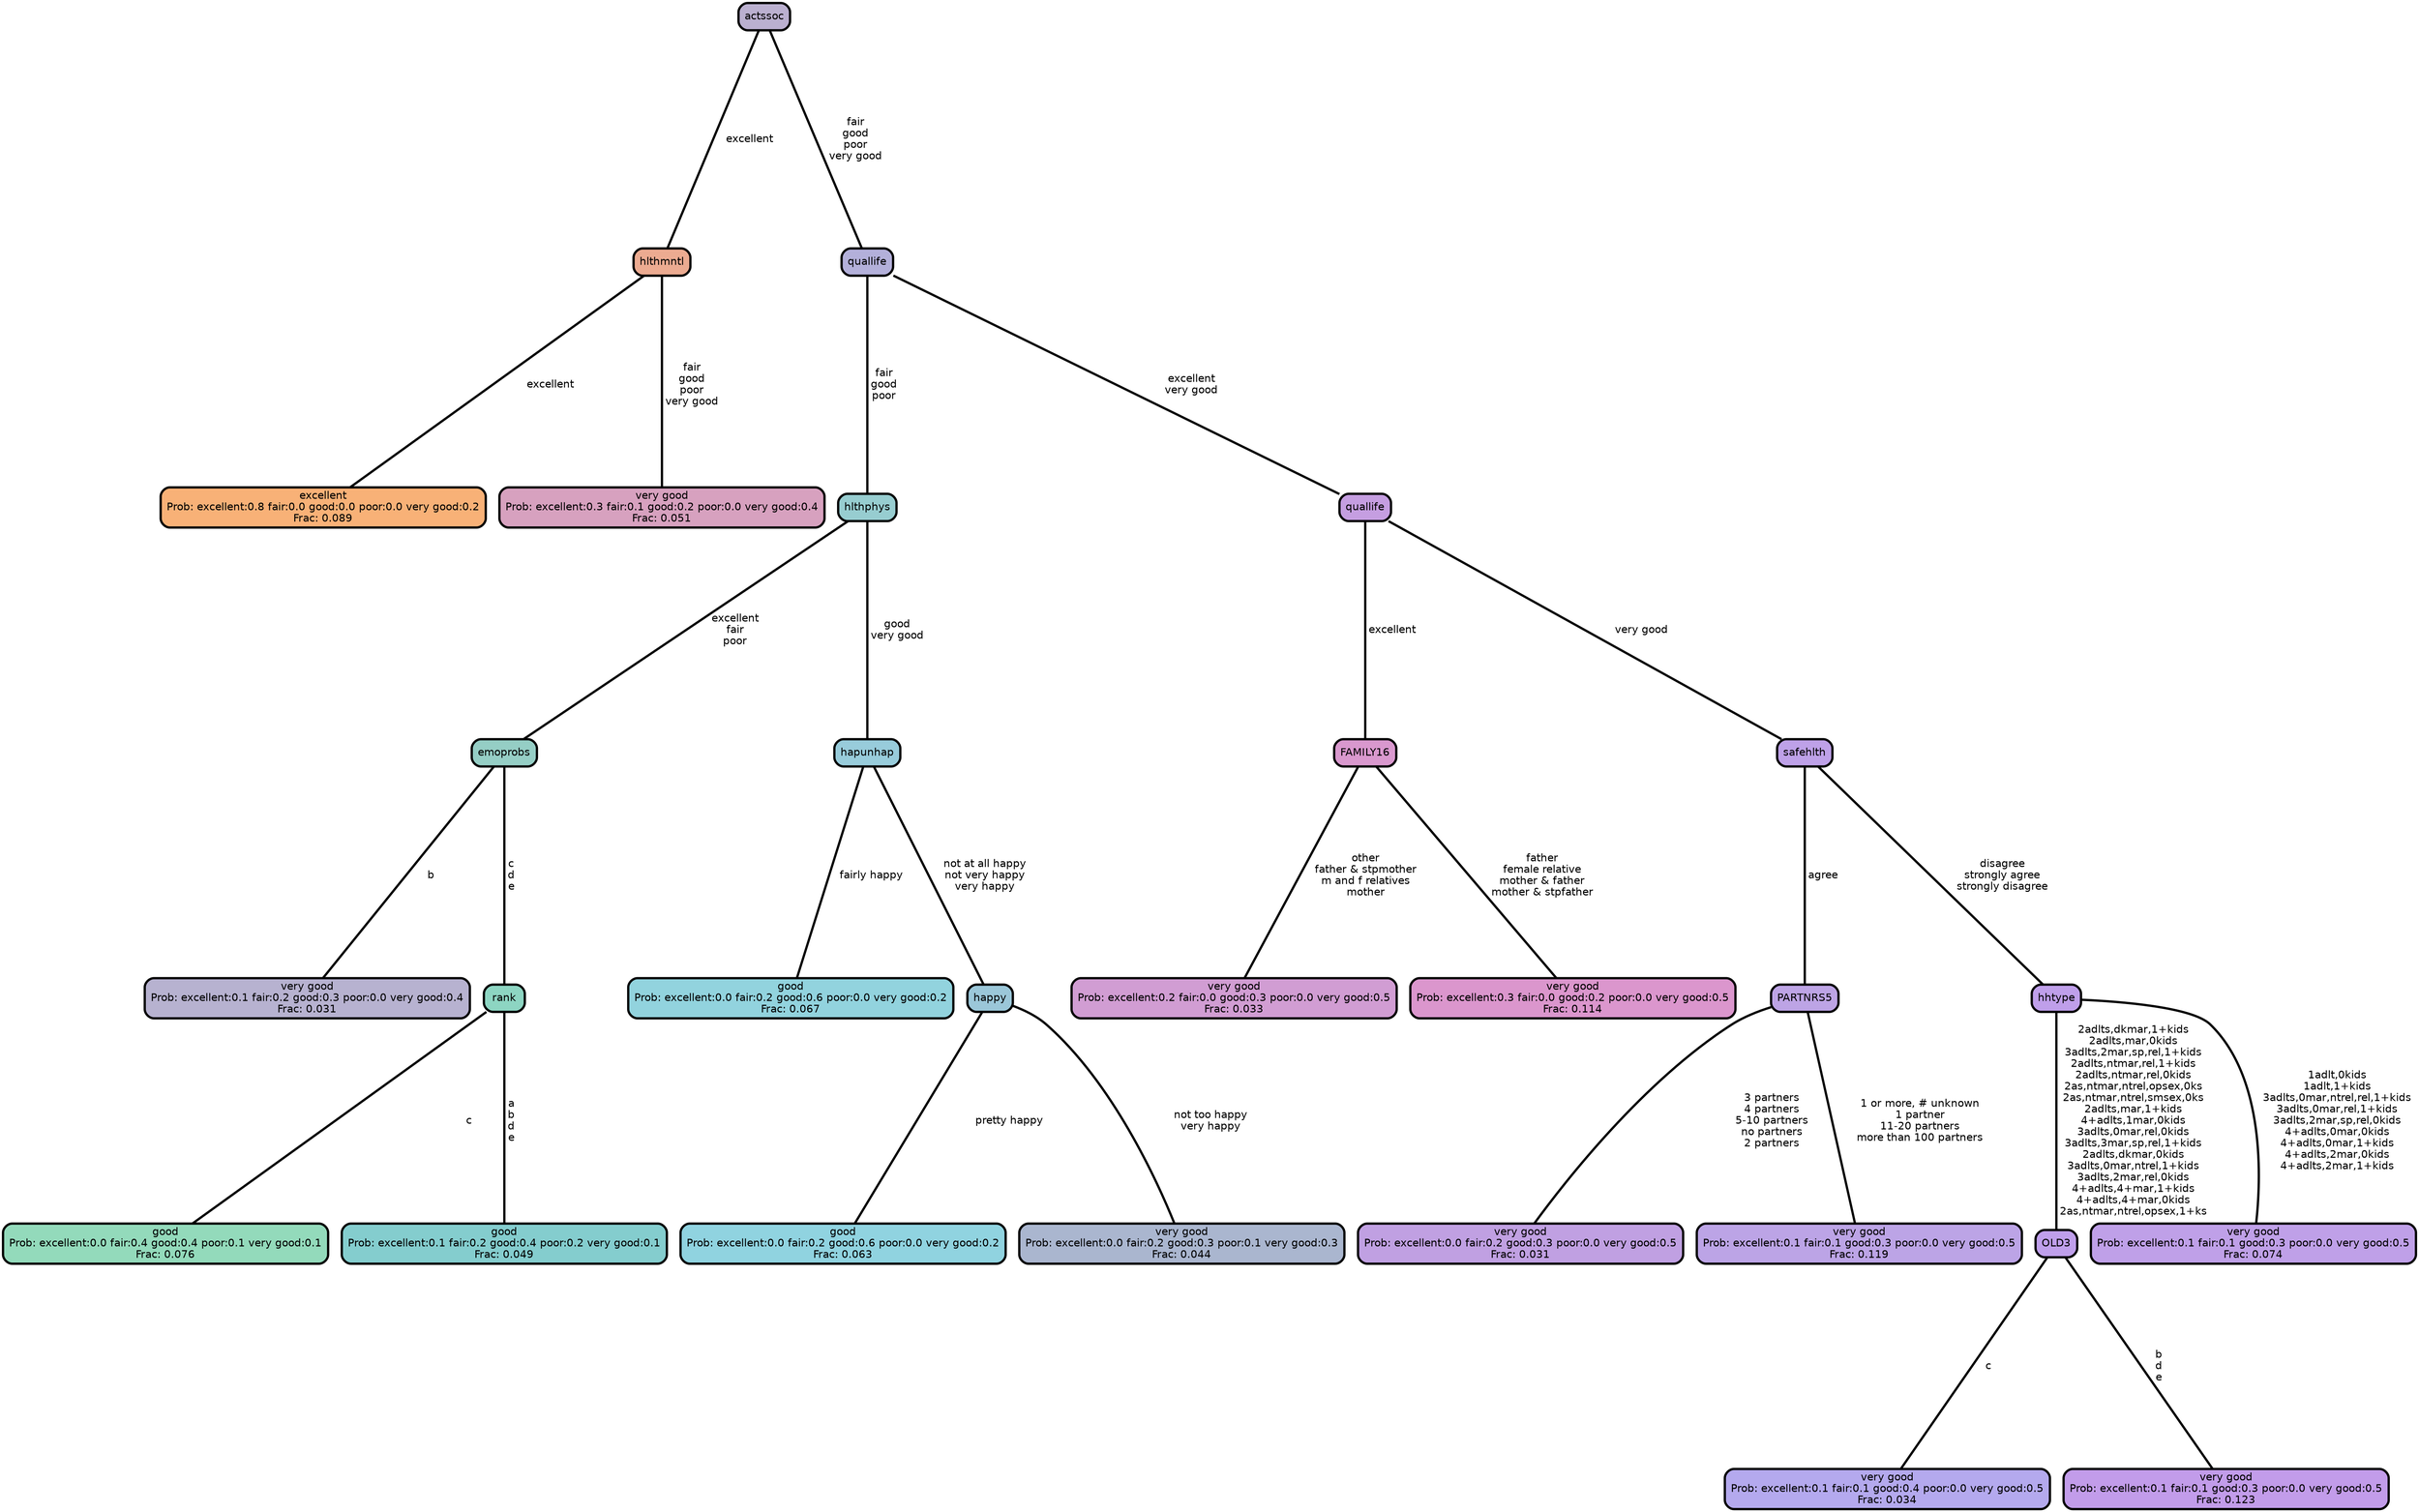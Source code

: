 graph Tree {
node [shape=box, style="filled, rounded",color="black",penwidth="3",fontcolor="black",                 fontname=helvetica] ;
graph [ranksep="0 equally", splines=straight,                 bgcolor=transparent, dpi=200] ;
edge [fontname=helvetica, color=black] ;
0 [label="excellent
Prob: excellent:0.8 fair:0.0 good:0.0 poor:0.0 very good:0.2
Frac: 0.089", fillcolor="#f8b177"] ;
1 [label="hlthmntl", fillcolor="#ecab91"] ;
2 [label="very good
Prob: excellent:0.3 fair:0.1 good:0.2 poor:0.0 very good:0.4
Frac: 0.051", fillcolor="#d7a1bf"] ;
3 [label="actssoc", fillcolor="#bbb0d0"] ;
4 [label="very good
Prob: excellent:0.1 fair:0.2 good:0.3 poor:0.0 very good:0.4
Frac: 0.031", fillcolor="#b7b2d0"] ;
5 [label="emoprobs", fillcolor="#95cec5"] ;
6 [label="good
Prob: excellent:0.0 fair:0.4 good:0.4 poor:0.1 very good:0.1
Frac: 0.076", fillcolor="#93dabb"] ;
7 [label="rank", fillcolor="#8dd5c2"] ;
8 [label="good
Prob: excellent:0.1 fair:0.2 good:0.4 poor:0.2 very good:0.1
Frac: 0.049", fillcolor="#84cdce"] ;
9 [label="hlthphys", fillcolor="#97cdd0"] ;
10 [label="good
Prob: excellent:0.0 fair:0.2 good:0.6 poor:0.0 very good:0.2
Frac: 0.067", fillcolor="#92d3de"] ;
11 [label="hapunhap", fillcolor="#98ccdb"] ;
12 [label="good
Prob: excellent:0.0 fair:0.2 good:0.6 poor:0.0 very good:0.2
Frac: 0.063", fillcolor="#90d3e0"] ;
13 [label="happy", fillcolor="#9bc7d9"] ;
14 [label="very good
Prob: excellent:0.0 fair:0.2 good:0.3 poor:0.1 very good:0.3
Frac: 0.044", fillcolor="#aab6cf"] ;
15 [label="quallife", fillcolor="#b3b0da"] ;
16 [label="very good
Prob: excellent:0.2 fair:0.0 good:0.3 poor:0.0 very good:0.5
Frac: 0.033", fillcolor="#d19dd3"] ;
17 [label="FAMILY16", fillcolor="#d998ce"] ;
18 [label="very good
Prob: excellent:0.3 fair:0.0 good:0.2 poor:0.0 very good:0.5
Frac: 0.114", fillcolor="#db96cd"] ;
19 [label="quallife", fillcolor="#c59ee1"] ;
20 [label="very good
Prob: excellent:0.0 fair:0.2 good:0.3 poor:0.0 very good:0.5
Frac: 0.031", fillcolor="#c0a0e2"] ;
21 [label="PARTNRS5", fillcolor="#bda4e5"] ;
22 [label="very good
Prob: excellent:0.1 fair:0.1 good:0.3 poor:0.0 very good:0.5
Frac: 0.119", fillcolor="#bca4e6"] ;
23 [label="safehlth", fillcolor="#bea1e8"] ;
24 [label="very good
Prob: excellent:0.1 fair:0.1 good:0.4 poor:0.0 very good:0.5
Frac: 0.034", fillcolor="#b4a9ee"] ;
25 [label="OLD3", fillcolor="#bf9feb"] ;
26 [label="very good
Prob: excellent:0.1 fair:0.1 good:0.3 poor:0.0 very good:0.5
Frac: 0.123", fillcolor="#c29cea"] ;
27 [label="hhtype", fillcolor="#bf9fea"] ;
28 [label="very good
Prob: excellent:0.1 fair:0.1 good:0.3 poor:0.0 very good:0.5
Frac: 0.074", fillcolor="#bfa0e8"] ;
1 -- 0 [label=" excellent",penwidth=3] ;
1 -- 2 [label=" fair\n good\n poor\n very good",penwidth=3] ;
3 -- 1 [label=" excellent",penwidth=3] ;
3 -- 15 [label=" fair\n good\n poor\n very good",penwidth=3] ;
5 -- 4 [label=" b",penwidth=3] ;
5 -- 7 [label=" c\n d\n e",penwidth=3] ;
7 -- 6 [label=" c",penwidth=3] ;
7 -- 8 [label=" a\n b\n d\n e",penwidth=3] ;
9 -- 5 [label=" excellent\n fair\n poor",penwidth=3] ;
9 -- 11 [label=" good\n very good",penwidth=3] ;
11 -- 10 [label=" fairly happy",penwidth=3] ;
11 -- 13 [label=" not at all happy\n not very happy\n very happy",penwidth=3] ;
13 -- 12 [label=" pretty happy",penwidth=3] ;
13 -- 14 [label=" not too happy\n very happy",penwidth=3] ;
15 -- 9 [label=" fair\n good\n poor",penwidth=3] ;
15 -- 19 [label=" excellent\n very good",penwidth=3] ;
17 -- 16 [label=" other\n father & stpmother\n m and f relatives\n mother",penwidth=3] ;
17 -- 18 [label=" father\n female relative\n mother & father\n mother & stpfather",penwidth=3] ;
19 -- 17 [label=" excellent",penwidth=3] ;
19 -- 23 [label=" very good",penwidth=3] ;
21 -- 20 [label=" 3 partners\n 4 partners\n 5-10 partners\n no partners\n 2 partners",penwidth=3] ;
21 -- 22 [label=" 1 or more, # unknown\n 1 partner\n 11-20 partners\n more than 100 partners",penwidth=3] ;
23 -- 21 [label=" agree",penwidth=3] ;
23 -- 27 [label=" disagree\n strongly agree\n strongly disagree",penwidth=3] ;
25 -- 24 [label=" c",penwidth=3] ;
25 -- 26 [label=" b\n d\n e",penwidth=3] ;
27 -- 25 [label=" 2adlts,dkmar,1+kids\n 2adlts,mar,0kids\n 3adlts,2mar,sp,rel,1+kids\n 2adlts,ntmar,rel,1+kids\n 2adlts,ntmar,rel,0kids\n 2as,ntmar,ntrel,opsex,0ks\n 2as,ntmar,ntrel,smsex,0ks\n 2adlts,mar,1+kids\n 4+adlts,1mar,0kids\n 3adlts,0mar,rel,0kids\n 3adlts,3mar,sp,rel,1+kids\n 2adlts,dkmar,0kids\n 3adlts,0mar,ntrel,1+kids\n 3adlts,2mar,rel,0kids\n 4+adlts,4+mar,1+kids\n 4+adlts,4+mar,0kids\n 2as,ntmar,ntrel,opsex,1+ks",penwidth=3] ;
27 -- 28 [label=" 1adlt,0kids\n 1adlt,1+kids\n 3adlts,0mar,ntrel,rel,1+kids\n 3adlts,0mar,rel,1+kids\n 3adlts,2mar,sp,rel,0kids\n 4+adlts,0mar,0kids\n 4+adlts,0mar,1+kids\n 4+adlts,2mar,0kids\n 4+adlts,2mar,1+kids",penwidth=3] ;
{rank = same;}}
